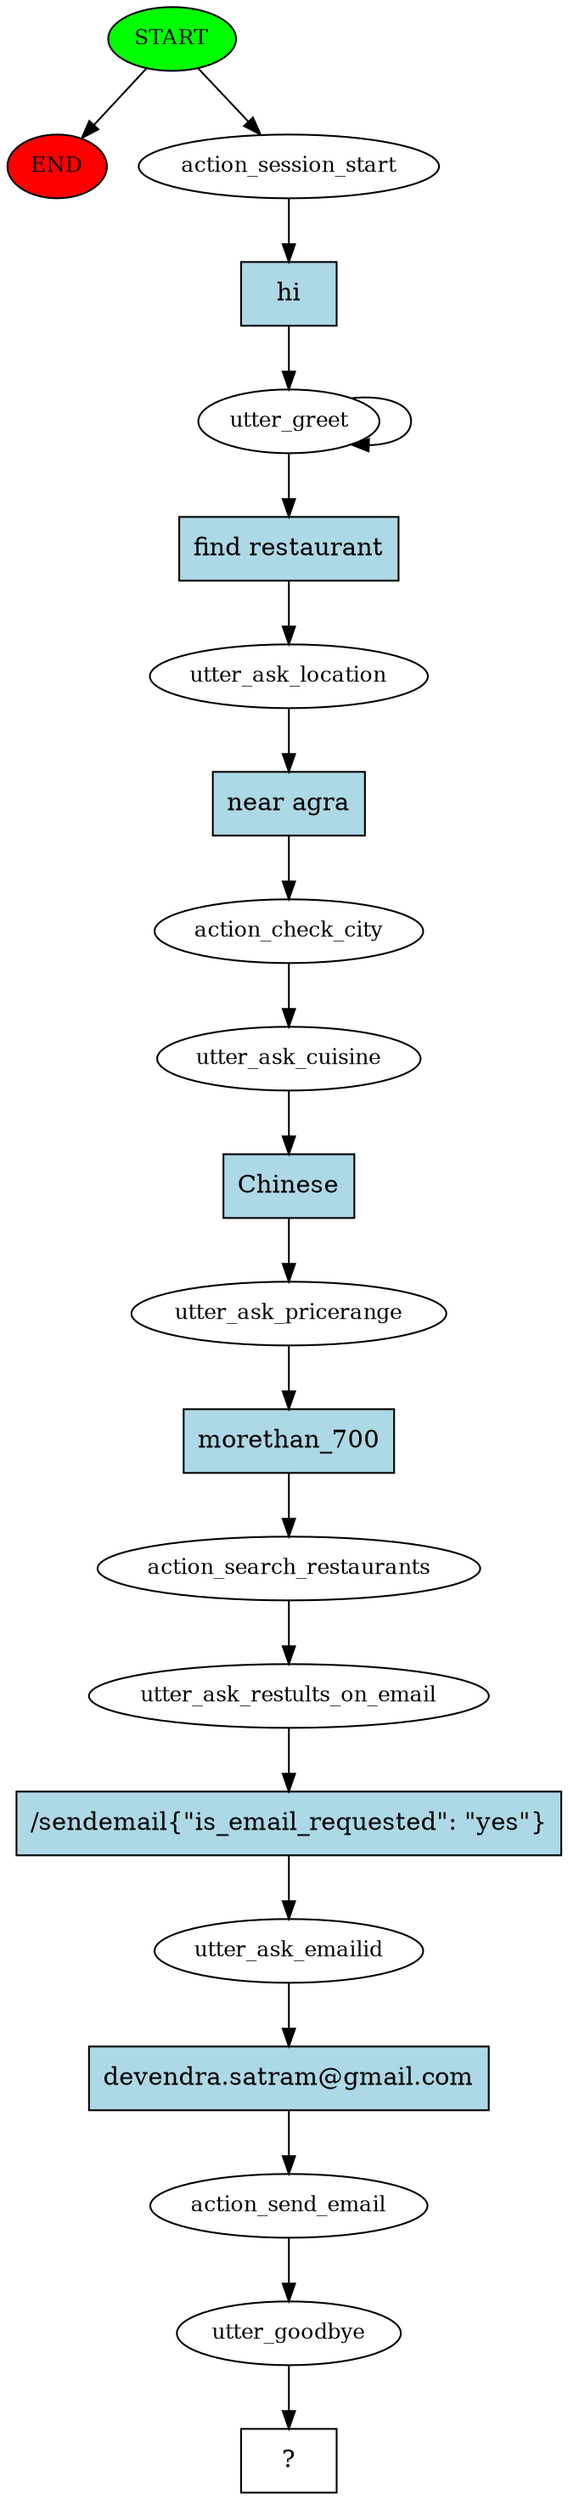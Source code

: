 digraph  {
0 [class="start active", fillcolor=green, fontsize=12, label=START, style=filled];
"-1" [class=end, fillcolor=red, fontsize=12, label=END, style=filled];
1 [class=active, fontsize=12, label=action_session_start];
2 [class=active, fontsize=12, label=utter_greet];
4 [class=active, fontsize=12, label=utter_ask_location];
5 [class=active, fontsize=12, label=action_check_city];
6 [class=active, fontsize=12, label=utter_ask_cuisine];
7 [class=active, fontsize=12, label=utter_ask_pricerange];
8 [class=active, fontsize=12, label=action_search_restaurants];
9 [class=active, fontsize=12, label=utter_ask_restults_on_email];
10 [class=active, fontsize=12, label=utter_ask_emailid];
11 [class=active, fontsize=12, label=action_send_email];
12 [class=active, fontsize=12, label=utter_goodbye];
13 [class="intent dashed active", label="  ?  ", shape=rect];
14 [class="intent active", fillcolor=lightblue, label=hi, shape=rect, style=filled];
15 [class="intent active", fillcolor=lightblue, label="find restaurant", shape=rect, style=filled];
16 [class="intent active", fillcolor=lightblue, label="near agra", shape=rect, style=filled];
17 [class="intent active", fillcolor=lightblue, label=Chinese, shape=rect, style=filled];
18 [class="intent active", fillcolor=lightblue, label=morethan_700, shape=rect, style=filled];
19 [class="intent active", fillcolor=lightblue, label="/sendemail{\"is_email_requested\": \"yes\"}", shape=rect, style=filled];
20 [class="intent active", fillcolor=lightblue, label="devendra.satram@gmail.com", shape=rect, style=filled];
0 -> "-1"  [class="", key=NONE, label=""];
0 -> 1  [class=active, key=NONE, label=""];
1 -> 14  [class=active, key=0];
2 -> 2  [class=active, key=NONE, label=""];
2 -> 15  [class=active, key=0];
4 -> 16  [class=active, key=0];
5 -> 6  [class=active, key=NONE, label=""];
6 -> 17  [class=active, key=0];
7 -> 18  [class=active, key=0];
8 -> 9  [class=active, key=NONE, label=""];
9 -> 19  [class=active, key=0];
10 -> 20  [class=active, key=0];
11 -> 12  [class=active, key=NONE, label=""];
12 -> 13  [class=active, key=NONE, label=""];
14 -> 2  [class=active, key=0];
15 -> 4  [class=active, key=0];
16 -> 5  [class=active, key=0];
17 -> 7  [class=active, key=0];
18 -> 8  [class=active, key=0];
19 -> 10  [class=active, key=0];
20 -> 11  [class=active, key=0];
}
